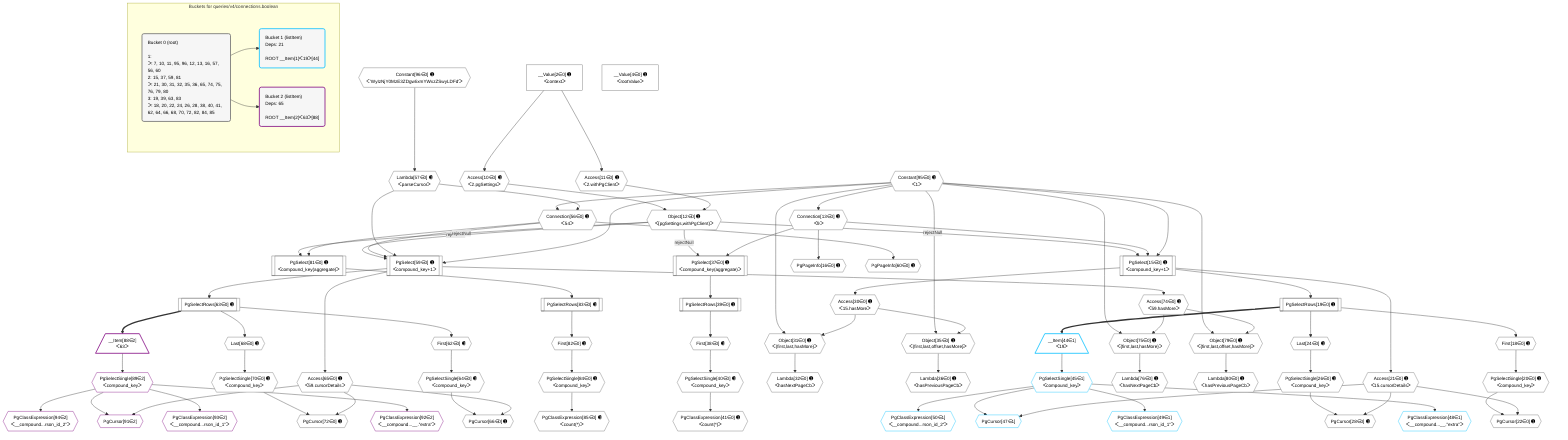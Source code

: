 %%{init: {'themeVariables': { 'fontSize': '12px'}}}%%
graph TD
    classDef path fill:#eee,stroke:#000,color:#000
    classDef plan fill:#fff,stroke-width:1px,color:#000
    classDef itemplan fill:#fff,stroke-width:2px,color:#000
    classDef unbatchedplan fill:#dff,stroke-width:1px,color:#000
    classDef sideeffectplan fill:#fcc,stroke-width:2px,color:#000
    classDef bucket fill:#f6f6f6,color:#000,stroke-width:2px,text-align:left


    %% plan dependencies
    PgSelect59[["PgSelect[59∈0] ➊<br />ᐸcompound_key+1ᐳ"]]:::plan
    Object12{{"Object[12∈0] ➊<br />ᐸ{pgSettings,withPgClient}ᐳ"}}:::plan
    Connection56{{"Connection[56∈0] ➊<br />ᐸ54ᐳ"}}:::plan
    Lambda57{{"Lambda[57∈0] ➊<br />ᐸparseCursorᐳ"}}:::plan
    Constant95{{"Constant[95∈0] ➊<br />ᐸ1ᐳ"}}:::plan
    Object12 -->|rejectNull| PgSelect59
    Connection56 & Lambda57 & Constant95 --> PgSelect59
    PgSelect15[["PgSelect[15∈0] ➊<br />ᐸcompound_key+1ᐳ"]]:::plan
    Connection13{{"Connection[13∈0] ➊<br />ᐸ9ᐳ"}}:::plan
    Object12 -->|rejectNull| PgSelect15
    Connection13 & Constant95 --> PgSelect15
    Object35{{"Object[35∈0] ➊<br />ᐸ{first,last,offset,hasMore}ᐳ"}}:::plan
    Access30{{"Access[30∈0] ➊<br />ᐸ15.hasMoreᐳ"}}:::plan
    Constant95 & Access30 --> Object35
    Constant95 & Lambda57 --> Connection56
    Object79{{"Object[79∈0] ➊<br />ᐸ{first,last,offset,hasMore}ᐳ"}}:::plan
    Access74{{"Access[74∈0] ➊<br />ᐸ59.hasMoreᐳ"}}:::plan
    Constant95 & Access74 --> Object79
    Constant95 --> Connection13
    Object31{{"Object[31∈0] ➊<br />ᐸ{first,last,hasMore}ᐳ"}}:::plan
    Constant95 & Access30 --> Object31
    Object75{{"Object[75∈0] ➊<br />ᐸ{first,last,hasMore}ᐳ"}}:::plan
    Constant95 & Access74 --> Object75
    Access10{{"Access[10∈0] ➊<br />ᐸ2.pgSettingsᐳ"}}:::plan
    Access11{{"Access[11∈0] ➊<br />ᐸ2.withPgClientᐳ"}}:::plan
    Access10 & Access11 --> Object12
    PgCursor22{{"PgCursor[22∈0] ➊"}}:::plan
    PgSelectSingle20{{"PgSelectSingle[20∈0] ➊<br />ᐸcompound_keyᐳ"}}:::plan
    Access21{{"Access[21∈0] ➊<br />ᐸ15.cursorDetailsᐳ"}}:::plan
    PgSelectSingle20 & Access21 --> PgCursor22
    PgCursor28{{"PgCursor[28∈0] ➊"}}:::plan
    PgSelectSingle26{{"PgSelectSingle[26∈0] ➊<br />ᐸcompound_keyᐳ"}}:::plan
    PgSelectSingle26 & Access21 --> PgCursor28
    PgSelect37[["PgSelect[37∈0] ➊<br />ᐸcompound_key(aggregate)ᐳ"]]:::plan
    Object12 -->|rejectNull| PgSelect37
    Connection13 --> PgSelect37
    PgCursor66{{"PgCursor[66∈0] ➊"}}:::plan
    PgSelectSingle64{{"PgSelectSingle[64∈0] ➊<br />ᐸcompound_keyᐳ"}}:::plan
    Access65{{"Access[65∈0] ➊<br />ᐸ59.cursorDetailsᐳ"}}:::plan
    PgSelectSingle64 & Access65 --> PgCursor66
    PgCursor72{{"PgCursor[72∈0] ➊"}}:::plan
    PgSelectSingle70{{"PgSelectSingle[70∈0] ➊<br />ᐸcompound_keyᐳ"}}:::plan
    PgSelectSingle70 & Access65 --> PgCursor72
    PgSelect81[["PgSelect[81∈0] ➊<br />ᐸcompound_key(aggregate)ᐳ"]]:::plan
    Object12 -->|rejectNull| PgSelect81
    Connection56 --> PgSelect81
    __Value2["__Value[2∈0] ➊<br />ᐸcontextᐳ"]:::plan
    __Value2 --> Access10
    __Value2 --> Access11
    PgPageInfo16{{"PgPageInfo[16∈0] ➊"}}:::plan
    Connection13 --> PgPageInfo16
    First18{{"First[18∈0] ➊"}}:::plan
    PgSelectRows19[["PgSelectRows[19∈0] ➊"]]:::plan
    PgSelectRows19 --> First18
    PgSelect15 --> PgSelectRows19
    First18 --> PgSelectSingle20
    PgSelect15 --> Access21
    Last24{{"Last[24∈0] ➊"}}:::plan
    PgSelectRows19 --> Last24
    Last24 --> PgSelectSingle26
    PgSelect15 --> Access30
    Lambda32{{"Lambda[32∈0] ➊<br />ᐸhasNextPageCbᐳ"}}:::plan
    Object31 --> Lambda32
    Lambda36{{"Lambda[36∈0] ➊<br />ᐸhasPreviousPageCbᐳ"}}:::plan
    Object35 --> Lambda36
    First38{{"First[38∈0] ➊"}}:::plan
    PgSelectRows39[["PgSelectRows[39∈0] ➊"]]:::plan
    PgSelectRows39 --> First38
    PgSelect37 --> PgSelectRows39
    PgSelectSingle40{{"PgSelectSingle[40∈0] ➊<br />ᐸcompound_keyᐳ"}}:::plan
    First38 --> PgSelectSingle40
    PgClassExpression41{{"PgClassExpression[41∈0] ➊<br />ᐸcount(*)ᐳ"}}:::plan
    PgSelectSingle40 --> PgClassExpression41
    Constant96{{"Constant[96∈0] ➊<br />ᐸ'WyIzNjY0MzE3ZDgwIixmYWxzZSwyLDFd'ᐳ"}}:::plan
    Constant96 --> Lambda57
    PgPageInfo60{{"PgPageInfo[60∈0] ➊"}}:::plan
    Connection56 --> PgPageInfo60
    First62{{"First[62∈0] ➊"}}:::plan
    PgSelectRows63[["PgSelectRows[63∈0] ➊"]]:::plan
    PgSelectRows63 --> First62
    PgSelect59 --> PgSelectRows63
    First62 --> PgSelectSingle64
    PgSelect59 --> Access65
    Last68{{"Last[68∈0] ➊"}}:::plan
    PgSelectRows63 --> Last68
    Last68 --> PgSelectSingle70
    PgSelect59 --> Access74
    Lambda76{{"Lambda[76∈0] ➊<br />ᐸhasNextPageCbᐳ"}}:::plan
    Object75 --> Lambda76
    Lambda80{{"Lambda[80∈0] ➊<br />ᐸhasPreviousPageCbᐳ"}}:::plan
    Object79 --> Lambda80
    First82{{"First[82∈0] ➊"}}:::plan
    PgSelectRows83[["PgSelectRows[83∈0] ➊"]]:::plan
    PgSelectRows83 --> First82
    PgSelect81 --> PgSelectRows83
    PgSelectSingle84{{"PgSelectSingle[84∈0] ➊<br />ᐸcompound_keyᐳ"}}:::plan
    First82 --> PgSelectSingle84
    PgClassExpression85{{"PgClassExpression[85∈0] ➊<br />ᐸcount(*)ᐳ"}}:::plan
    PgSelectSingle84 --> PgClassExpression85
    __Value4["__Value[4∈0] ➊<br />ᐸrootValueᐳ"]:::plan
    PgCursor47{{"PgCursor[47∈1]"}}:::plan
    PgSelectSingle45{{"PgSelectSingle[45∈1]<br />ᐸcompound_keyᐳ"}}:::plan
    PgSelectSingle45 & Access21 --> PgCursor47
    __Item44[/"__Item[44∈1]<br />ᐸ19ᐳ"\]:::itemplan
    PgSelectRows19 ==> __Item44
    __Item44 --> PgSelectSingle45
    PgClassExpression48{{"PgClassExpression[48∈1]<br />ᐸ__compound...__.”extra”ᐳ"}}:::plan
    PgSelectSingle45 --> PgClassExpression48
    PgClassExpression49{{"PgClassExpression[49∈1]<br />ᐸ__compound...rson_id_1”ᐳ"}}:::plan
    PgSelectSingle45 --> PgClassExpression49
    PgClassExpression50{{"PgClassExpression[50∈1]<br />ᐸ__compound...rson_id_2”ᐳ"}}:::plan
    PgSelectSingle45 --> PgClassExpression50
    PgCursor91{{"PgCursor[91∈2]"}}:::plan
    PgSelectSingle89{{"PgSelectSingle[89∈2]<br />ᐸcompound_keyᐳ"}}:::plan
    PgSelectSingle89 & Access65 --> PgCursor91
    __Item88[/"__Item[88∈2]<br />ᐸ63ᐳ"\]:::itemplan
    PgSelectRows63 ==> __Item88
    __Item88 --> PgSelectSingle89
    PgClassExpression92{{"PgClassExpression[92∈2]<br />ᐸ__compound...__.”extra”ᐳ"}}:::plan
    PgSelectSingle89 --> PgClassExpression92
    PgClassExpression93{{"PgClassExpression[93∈2]<br />ᐸ__compound...rson_id_1”ᐳ"}}:::plan
    PgSelectSingle89 --> PgClassExpression93
    PgClassExpression94{{"PgClassExpression[94∈2]<br />ᐸ__compound...rson_id_2”ᐳ"}}:::plan
    PgSelectSingle89 --> PgClassExpression94

    %% define steps

    subgraph "Buckets for queries/v4/connections.boolean"
    Bucket0("Bucket 0 (root)<br /><br />1: <br />ᐳ: 7, 10, 11, 95, 96, 12, 13, 16, 57, 56, 60<br />2: 15, 37, 59, 81<br />ᐳ: 21, 30, 31, 32, 35, 36, 65, 74, 75, 76, 79, 80<br />3: 19, 39, 63, 83<br />ᐳ: 18, 20, 22, 24, 26, 28, 38, 40, 41, 62, 64, 66, 68, 70, 72, 82, 84, 85"):::bucket
    classDef bucket0 stroke:#696969
    class Bucket0,__Value2,__Value4,Access10,Access11,Object12,Connection13,PgSelect15,PgPageInfo16,First18,PgSelectRows19,PgSelectSingle20,Access21,PgCursor22,Last24,PgSelectSingle26,PgCursor28,Access30,Object31,Lambda32,Object35,Lambda36,PgSelect37,First38,PgSelectRows39,PgSelectSingle40,PgClassExpression41,Connection56,Lambda57,PgSelect59,PgPageInfo60,First62,PgSelectRows63,PgSelectSingle64,Access65,PgCursor66,Last68,PgSelectSingle70,PgCursor72,Access74,Object75,Lambda76,Object79,Lambda80,PgSelect81,First82,PgSelectRows83,PgSelectSingle84,PgClassExpression85,Constant95,Constant96 bucket0
    Bucket1("Bucket 1 (listItem)<br />Deps: 21<br /><br />ROOT __Item{1}ᐸ19ᐳ[44]"):::bucket
    classDef bucket1 stroke:#00bfff
    class Bucket1,__Item44,PgSelectSingle45,PgCursor47,PgClassExpression48,PgClassExpression49,PgClassExpression50 bucket1
    Bucket2("Bucket 2 (listItem)<br />Deps: 65<br /><br />ROOT __Item{2}ᐸ63ᐳ[88]"):::bucket
    classDef bucket2 stroke:#7f007f
    class Bucket2,__Item88,PgSelectSingle89,PgCursor91,PgClassExpression92,PgClassExpression93,PgClassExpression94 bucket2
    Bucket0 --> Bucket1 & Bucket2
    end